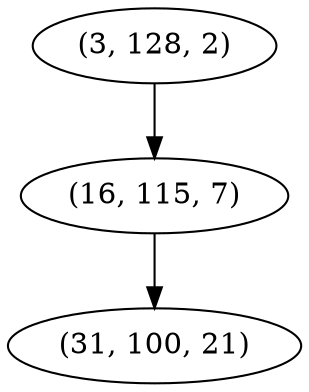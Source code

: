 digraph tree {
    "(3, 128, 2)";
    "(16, 115, 7)";
    "(31, 100, 21)";
    "(3, 128, 2)" -> "(16, 115, 7)";
    "(16, 115, 7)" -> "(31, 100, 21)";
}
